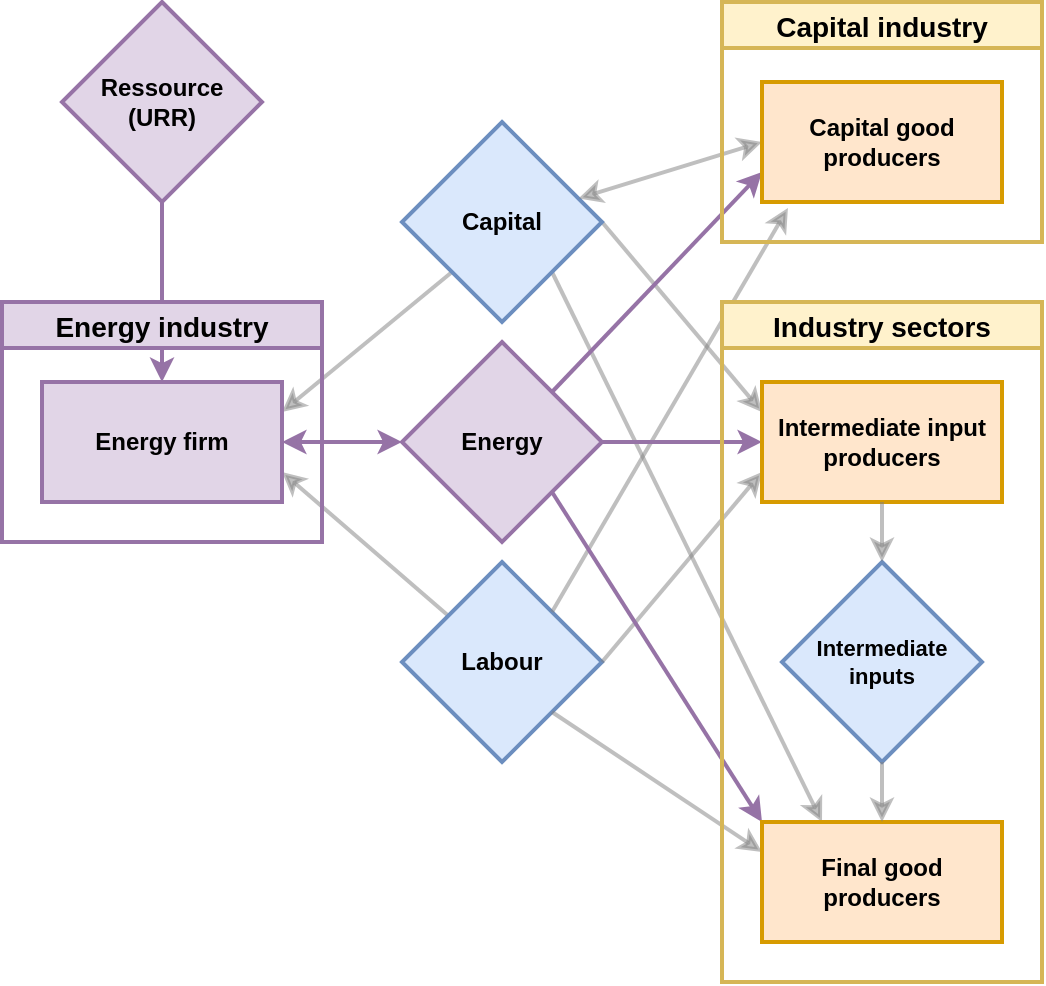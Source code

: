 <mxfile version="16.5.3" type="github">
  <diagram id="RKy1fjhTBrsu8SNiVf_X" name="Page-1">
    <mxGraphModel dx="1422" dy="791" grid="1" gridSize="10" guides="1" tooltips="1" connect="1" arrows="1" fold="1" page="1" pageScale="1" pageWidth="827" pageHeight="1169" math="0" shadow="0">
      <root>
        <mxCell id="0" />
        <mxCell id="1" parent="0" />
        <mxCell id="EClmNM0gklMsoyYgT-cb-10" value="" style="endArrow=classic;html=1;rounded=0;labelBackgroundColor=default;fontFamily=Helvetica;fontSize=11;fontColor=default;strokeColor=#808080;strokeWidth=2;entryX=1;entryY=0.75;entryDx=0;entryDy=0;opacity=50;" parent="1" source="RLwwSOCWPDE9d2zi6889-99" target="EClmNM0gklMsoyYgT-cb-2" edge="1">
          <mxGeometry width="50" height="50" relative="1" as="geometry">
            <mxPoint x="365" y="235" as="sourcePoint" />
            <mxPoint x="240" y="115" as="targetPoint" />
          </mxGeometry>
        </mxCell>
        <mxCell id="EClmNM0gklMsoyYgT-cb-9" value="" style="endArrow=classic;html=1;rounded=0;labelBackgroundColor=default;fontFamily=Helvetica;fontSize=11;fontColor=default;strokeColor=#808080;strokeWidth=2;exitX=0;exitY=1;exitDx=0;exitDy=0;entryX=1;entryY=0.25;entryDx=0;entryDy=0;opacity=50;" parent="1" source="RLwwSOCWPDE9d2zi6889-98" target="EClmNM0gklMsoyYgT-cb-2" edge="1">
          <mxGeometry width="50" height="50" relative="1" as="geometry">
            <mxPoint x="340" y="260" as="sourcePoint" />
            <mxPoint x="210" y="180" as="targetPoint" />
          </mxGeometry>
        </mxCell>
        <mxCell id="RLwwSOCWPDE9d2zi6889-77" value="" style="endArrow=classic;html=1;rounded=0;labelBackgroundColor=default;fontFamily=Helvetica;fontSize=11;fontColor=default;strokeColor=#808080;strokeWidth=2;exitX=1;exitY=1;exitDx=0;exitDy=0;entryX=0.25;entryY=0;entryDx=0;entryDy=0;opacity=50;" parent="1" source="RLwwSOCWPDE9d2zi6889-98" target="RLwwSOCWPDE9d2zi6889-89" edge="1">
          <mxGeometry width="50" height="50" relative="1" as="geometry">
            <mxPoint x="430" y="300" as="sourcePoint" />
            <mxPoint x="610" y="380" as="targetPoint" />
          </mxGeometry>
        </mxCell>
        <mxCell id="RLwwSOCWPDE9d2zi6889-78" value="" style="endArrow=classic;html=1;rounded=0;labelBackgroundColor=default;fontFamily=Helvetica;fontSize=11;fontColor=default;strokeColor=#808080;strokeWidth=2;exitX=1;exitY=0.5;exitDx=0;exitDy=0;entryX=0;entryY=0.25;entryDx=0;entryDy=0;opacity=50;" parent="1" source="RLwwSOCWPDE9d2zi6889-98" target="RLwwSOCWPDE9d2zi6889-88" edge="1">
          <mxGeometry width="50" height="50" relative="1" as="geometry">
            <mxPoint x="370" y="320" as="sourcePoint" />
            <mxPoint x="240" y="460" as="targetPoint" />
          </mxGeometry>
        </mxCell>
        <mxCell id="RLwwSOCWPDE9d2zi6889-98" value="&lt;b&gt;Capital&lt;/b&gt;" style="rhombus;whiteSpace=wrap;html=1;fillColor=#dae8fc;strokeColor=#6c8ebf;strokeWidth=2;" parent="1" vertex="1">
          <mxGeometry x="320" y="140" width="100" height="100" as="geometry" />
        </mxCell>
        <mxCell id="RLwwSOCWPDE9d2zi6889-99" value="&lt;b&gt;Labour&lt;/b&gt;" style="rhombus;whiteSpace=wrap;html=1;fillColor=#dae8fc;strokeColor=#6c8ebf;strokeWidth=2;" parent="1" vertex="1">
          <mxGeometry x="320" y="360" width="100" height="100" as="geometry" />
        </mxCell>
        <mxCell id="RLwwSOCWPDE9d2zi6889-100" value="" style="endArrow=classic;html=1;rounded=0;labelBackgroundColor=default;fontFamily=Helvetica;fontSize=11;fontColor=default;strokeColor=#808080;strokeWidth=2;exitX=1;exitY=0.5;exitDx=0;exitDy=0;entryX=0;entryY=0.75;entryDx=0;entryDy=0;opacity=50;" parent="1" source="RLwwSOCWPDE9d2zi6889-99" target="RLwwSOCWPDE9d2zi6889-88" edge="1">
          <mxGeometry width="50" height="50" relative="1" as="geometry">
            <mxPoint x="470" y="320" as="sourcePoint" />
            <mxPoint x="246.96" y="461.02" as="targetPoint" />
          </mxGeometry>
        </mxCell>
        <mxCell id="RLwwSOCWPDE9d2zi6889-101" value="" style="endArrow=classic;html=1;rounded=0;labelBackgroundColor=default;fontFamily=Helvetica;fontSize=11;fontColor=default;strokeColor=#808080;strokeWidth=2;exitX=1;exitY=1;exitDx=0;exitDy=0;entryX=0;entryY=0.25;entryDx=0;entryDy=0;opacity=50;" parent="1" source="RLwwSOCWPDE9d2zi6889-99" target="RLwwSOCWPDE9d2zi6889-89" edge="1">
          <mxGeometry width="50" height="50" relative="1" as="geometry">
            <mxPoint x="525" y="300" as="sourcePoint" />
            <mxPoint x="610" y="365" as="targetPoint" />
          </mxGeometry>
        </mxCell>
        <mxCell id="RLwwSOCWPDE9d2zi6889-115" value="" style="endArrow=classic;html=1;rounded=0;labelBackgroundColor=default;fontFamily=Helvetica;fontSize=11;fontColor=default;strokeColor=#808080;strokeWidth=2;exitX=1;exitY=0;exitDx=0;exitDy=0;entryX=0.108;entryY=1.05;entryDx=0;entryDy=0;entryPerimeter=0;opacity=50;" parent="1" source="RLwwSOCWPDE9d2zi6889-99" target="RLwwSOCWPDE9d2zi6889-113" edge="1">
          <mxGeometry width="50" height="50" relative="1" as="geometry">
            <mxPoint x="470" y="370" as="sourcePoint" />
            <mxPoint x="600" y="340" as="targetPoint" />
          </mxGeometry>
        </mxCell>
        <mxCell id="RLwwSOCWPDE9d2zi6889-116" value="" style="endArrow=classic;html=1;rounded=0;labelBackgroundColor=default;fontFamily=Helvetica;fontSize=11;fontColor=default;strokeColor=#808080;strokeWidth=2;exitX=0;exitY=0.5;exitDx=0;exitDy=0;startArrow=classic;startFill=1;opacity=50;" parent="1" source="RLwwSOCWPDE9d2zi6889-113" target="RLwwSOCWPDE9d2zi6889-98" edge="1">
          <mxGeometry width="50" height="50" relative="1" as="geometry">
            <mxPoint x="445" y="345" as="sourcePoint" />
            <mxPoint x="600" y="195" as="targetPoint" />
          </mxGeometry>
        </mxCell>
        <mxCell id="EClmNM0gklMsoyYgT-cb-6" value="" style="endArrow=classic;html=1;rounded=0;labelBackgroundColor=default;fontFamily=Helvetica;fontSize=11;fontColor=default;strokeColor=#9673a6;strokeWidth=2;fillColor=#e1d5e7;shape=connector;exitX=1;exitY=0.5;exitDx=0;exitDy=0;entryX=0;entryY=0.5;entryDx=0;entryDy=0;startArrow=classic;startFill=1;" parent="1" source="EClmNM0gklMsoyYgT-cb-2" target="RLwwSOCWPDE9d2zi6889-81" edge="1">
          <mxGeometry width="50" height="50" relative="1" as="geometry">
            <mxPoint x="240" y="100" as="sourcePoint" />
            <mxPoint x="357.895" y="122.105" as="targetPoint" />
          </mxGeometry>
        </mxCell>
        <mxCell id="EClmNM0gklMsoyYgT-cb-7" value="&lt;div&gt;Ressource&lt;/div&gt;&lt;div&gt;(URR)&lt;br&gt;&lt;/div&gt;" style="rhombus;whiteSpace=wrap;html=1;fillColor=#e1d5e7;strokeColor=#9673a6;strokeWidth=2;fontStyle=1" parent="1" vertex="1">
          <mxGeometry x="150" y="80" width="100" height="100" as="geometry" />
        </mxCell>
        <mxCell id="EClmNM0gklMsoyYgT-cb-8" value="" style="endArrow=classic;html=1;rounded=0;labelBackgroundColor=default;fontFamily=Helvetica;fontSize=11;fontColor=default;strokeColor=#9673a6;strokeWidth=2;fillColor=#e1d5e7;shape=connector;exitX=0.5;exitY=1;exitDx=0;exitDy=0;entryX=0.5;entryY=0;entryDx=0;entryDy=0;" parent="1" source="EClmNM0gklMsoyYgT-cb-7" target="EClmNM0gklMsoyYgT-cb-2" edge="1">
          <mxGeometry width="50" height="50" relative="1" as="geometry">
            <mxPoint x="270" y="110" as="sourcePoint" />
            <mxPoint x="387.895" y="132.105" as="targetPoint" />
          </mxGeometry>
        </mxCell>
        <mxCell id="lGQlqXO6w54q4nxRXXpG-11" style="edgeStyle=none;shape=connector;rounded=0;orthogonalLoop=1;jettySize=auto;html=1;entryX=0;entryY=0.5;entryDx=0;entryDy=0;labelBackgroundColor=default;fontFamily=Helvetica;fontSize=11;fontColor=default;endArrow=classic;strokeColor=#9673a6;strokeWidth=2;fillColor=#e1d5e7;endSize=6;startSize=6;" parent="1" source="RLwwSOCWPDE9d2zi6889-81" target="RLwwSOCWPDE9d2zi6889-88" edge="1">
          <mxGeometry relative="1" as="geometry" />
        </mxCell>
        <mxCell id="lGQlqXO6w54q4nxRXXpG-7" style="edgeStyle=none;shape=connector;rounded=0;orthogonalLoop=1;jettySize=auto;html=1;exitX=1;exitY=1;exitDx=0;exitDy=0;entryX=0;entryY=0;entryDx=0;entryDy=0;labelBackgroundColor=default;fontFamily=Helvetica;fontSize=11;fontColor=default;endArrow=classic;strokeColor=#9673a6;strokeWidth=2;fillColor=#e1d5e7;" parent="1" source="RLwwSOCWPDE9d2zi6889-81" target="RLwwSOCWPDE9d2zi6889-89" edge="1">
          <mxGeometry relative="1" as="geometry" />
        </mxCell>
        <mxCell id="lGQlqXO6w54q4nxRXXpG-6" style="edgeStyle=none;shape=connector;rounded=0;orthogonalLoop=1;jettySize=auto;html=1;exitX=1;exitY=0;exitDx=0;exitDy=0;entryX=0;entryY=0.75;entryDx=0;entryDy=0;labelBackgroundColor=default;fontFamily=Helvetica;fontSize=11;fontColor=default;endArrow=classic;strokeColor=#9673a6;strokeWidth=2;fillColor=#e1d5e7;" parent="1" source="RLwwSOCWPDE9d2zi6889-81" target="RLwwSOCWPDE9d2zi6889-113" edge="1">
          <mxGeometry relative="1" as="geometry" />
        </mxCell>
        <mxCell id="RLwwSOCWPDE9d2zi6889-81" value="&lt;b&gt;Energy&lt;/b&gt;" style="rhombus;whiteSpace=wrap;html=1;fillColor=#e1d5e7;strokeColor=#9673a6;strokeWidth=2;" parent="1" vertex="1">
          <mxGeometry x="320" y="250" width="100" height="100" as="geometry" />
        </mxCell>
        <mxCell id="EClmNM0gklMsoyYgT-cb-1" value="Energy industry" style="swimlane;fontFamily=Helvetica;fontSize=14;fillColor=#e1d5e7;strokeColor=#9673a6;strokeWidth=2;" parent="1" vertex="1">
          <mxGeometry x="120" y="230" width="160" height="120" as="geometry" />
        </mxCell>
        <mxCell id="EClmNM0gklMsoyYgT-cb-2" value="Energy firm" style="rounded=0;whiteSpace=wrap;html=1;fillColor=#e1d5e7;strokeColor=#9673a6;strokeWidth=2;fontStyle=1" parent="EClmNM0gklMsoyYgT-cb-1" vertex="1">
          <mxGeometry x="20" y="40" width="120" height="60" as="geometry" />
        </mxCell>
        <mxCell id="RLwwSOCWPDE9d2zi6889-87" value="Industry sectors" style="swimlane;fillColor=#fff2cc;strokeColor=#d6b656;strokeWidth=2;fontSize=14;" parent="1" vertex="1">
          <mxGeometry x="480" y="230" width="160" height="340" as="geometry" />
        </mxCell>
        <mxCell id="RLwwSOCWPDE9d2zi6889-88" value="&lt;b&gt;Intermediate input producers&lt;/b&gt;" style="rounded=0;whiteSpace=wrap;html=1;fillColor=#ffe6cc;strokeColor=#d79b00;strokeWidth=2;" parent="RLwwSOCWPDE9d2zi6889-87" vertex="1">
          <mxGeometry x="20" y="40" width="120" height="60" as="geometry" />
        </mxCell>
        <mxCell id="RLwwSOCWPDE9d2zi6889-89" value="&lt;div&gt;&lt;b&gt;Final good &lt;br&gt;&lt;/b&gt;&lt;/div&gt;&lt;div&gt;&lt;b&gt;producers&lt;/b&gt;&lt;/div&gt;" style="rounded=0;whiteSpace=wrap;html=1;fillColor=#ffe6cc;strokeColor=#d79b00;strokeWidth=2;" parent="RLwwSOCWPDE9d2zi6889-87" vertex="1">
          <mxGeometry x="20" y="260" width="120" height="60" as="geometry" />
        </mxCell>
        <mxCell id="RLwwSOCWPDE9d2zi6889-105" value="&lt;div&gt;&lt;b&gt;Intermediate &lt;br&gt;&lt;/b&gt;&lt;/div&gt;&lt;div&gt;&lt;b&gt;inputs&lt;br&gt;&lt;/b&gt;&lt;/div&gt;" style="rhombus;whiteSpace=wrap;html=1;fontFamily=Helvetica;fontSize=11;fillColor=#dae8fc;strokeColor=#6c8ebf;strokeWidth=2;" parent="RLwwSOCWPDE9d2zi6889-87" vertex="1">
          <mxGeometry x="30" y="130" width="100" height="100" as="geometry" />
        </mxCell>
        <mxCell id="RLwwSOCWPDE9d2zi6889-109" value="" style="endArrow=classic;html=1;rounded=0;labelBackgroundColor=default;fontFamily=Helvetica;fontSize=11;fontColor=default;strokeColor=#808080;strokeWidth=2;exitX=0.5;exitY=1;exitDx=0;exitDy=0;entryX=0.5;entryY=0;entryDx=0;entryDy=0;opacity=50;" parent="RLwwSOCWPDE9d2zi6889-87" source="RLwwSOCWPDE9d2zi6889-105" target="RLwwSOCWPDE9d2zi6889-89" edge="1">
          <mxGeometry width="50" height="50" relative="1" as="geometry">
            <mxPoint x="-170" y="220" as="sourcePoint" />
            <mxPoint x="70" y="240" as="targetPoint" />
          </mxGeometry>
        </mxCell>
        <mxCell id="RLwwSOCWPDE9d2zi6889-110" value="" style="endArrow=classic;html=1;rounded=0;labelBackgroundColor=default;fontFamily=Helvetica;fontSize=11;fontColor=default;strokeColor=#808080;strokeWidth=2;exitX=0.5;exitY=1;exitDx=0;exitDy=0;entryX=0.5;entryY=0;entryDx=0;entryDy=0;opacity=50;" parent="RLwwSOCWPDE9d2zi6889-87" source="RLwwSOCWPDE9d2zi6889-88" target="RLwwSOCWPDE9d2zi6889-105" edge="1">
          <mxGeometry width="50" height="50" relative="1" as="geometry">
            <mxPoint x="-10" y="220" as="sourcePoint" />
            <mxPoint x="70" y="240" as="targetPoint" />
          </mxGeometry>
        </mxCell>
        <mxCell id="RLwwSOCWPDE9d2zi6889-112" value="Capital industry" style="swimlane;fontFamily=Helvetica;fontSize=14;fillColor=#fff2cc;strokeColor=#d6b656;strokeWidth=2;" parent="1" vertex="1">
          <mxGeometry x="480" y="80" width="160" height="120" as="geometry" />
        </mxCell>
        <mxCell id="RLwwSOCWPDE9d2zi6889-113" value="&lt;b&gt;Capital good producers&lt;/b&gt;" style="rounded=0;whiteSpace=wrap;html=1;fillColor=#ffe6cc;strokeColor=#d79b00;strokeWidth=2;" parent="RLwwSOCWPDE9d2zi6889-112" vertex="1">
          <mxGeometry x="20" y="40" width="120" height="60" as="geometry" />
        </mxCell>
      </root>
    </mxGraphModel>
  </diagram>
</mxfile>
